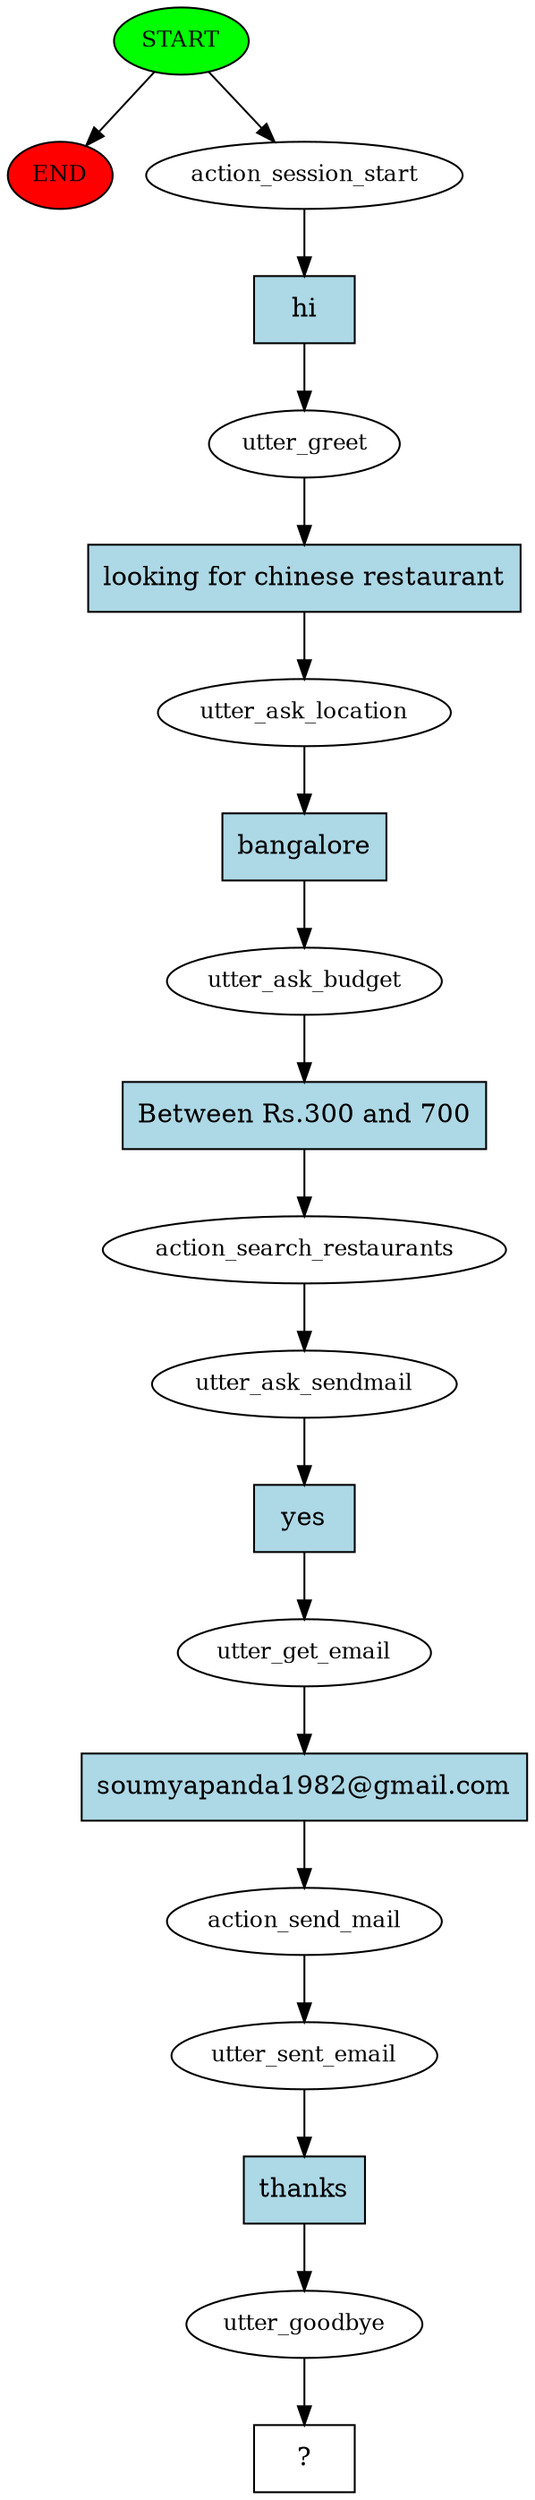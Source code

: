 digraph  {
0 [class="start active", fillcolor=green, fontsize=12, label=START, style=filled];
"-1" [class=end, fillcolor=red, fontsize=12, label=END, style=filled];
1 [class=active, fontsize=12, label=action_session_start];
2 [class=active, fontsize=12, label=utter_greet];
3 [class=active, fontsize=12, label=utter_ask_location];
4 [class=active, fontsize=12, label=utter_ask_budget];
5 [class=active, fontsize=12, label=action_search_restaurants];
6 [class=active, fontsize=12, label=utter_ask_sendmail];
7 [class=active, fontsize=12, label=utter_get_email];
8 [class=active, fontsize=12, label=action_send_mail];
9 [class=active, fontsize=12, label=utter_sent_email];
10 [class=active, fontsize=12, label=utter_goodbye];
11 [class="intent dashed active", label="  ?  ", shape=rect];
12 [class="intent active", fillcolor=lightblue, label=hi, shape=rect, style=filled];
13 [class="intent active", fillcolor=lightblue, label="looking for chinese restaurant", shape=rect, style=filled];
14 [class="intent active", fillcolor=lightblue, label=bangalore, shape=rect, style=filled];
15 [class="intent active", fillcolor=lightblue, label="Between Rs.300 and 700", shape=rect, style=filled];
16 [class="intent active", fillcolor=lightblue, label=yes, shape=rect, style=filled];
17 [class="intent active", fillcolor=lightblue, label="soumyapanda1982@gmail.com", shape=rect, style=filled];
18 [class="intent active", fillcolor=lightblue, label=thanks, shape=rect, style=filled];
0 -> "-1"  [class="", key=NONE, label=""];
0 -> 1  [class=active, key=NONE, label=""];
1 -> 12  [class=active, key=0];
2 -> 13  [class=active, key=0];
3 -> 14  [class=active, key=0];
4 -> 15  [class=active, key=0];
5 -> 6  [class=active, key=NONE, label=""];
6 -> 16  [class=active, key=0];
7 -> 17  [class=active, key=0];
8 -> 9  [class=active, key=NONE, label=""];
9 -> 18  [class=active, key=0];
10 -> 11  [class=active, key=NONE, label=""];
12 -> 2  [class=active, key=0];
13 -> 3  [class=active, key=0];
14 -> 4  [class=active, key=0];
15 -> 5  [class=active, key=0];
16 -> 7  [class=active, key=0];
17 -> 8  [class=active, key=0];
18 -> 10  [class=active, key=0];
}
